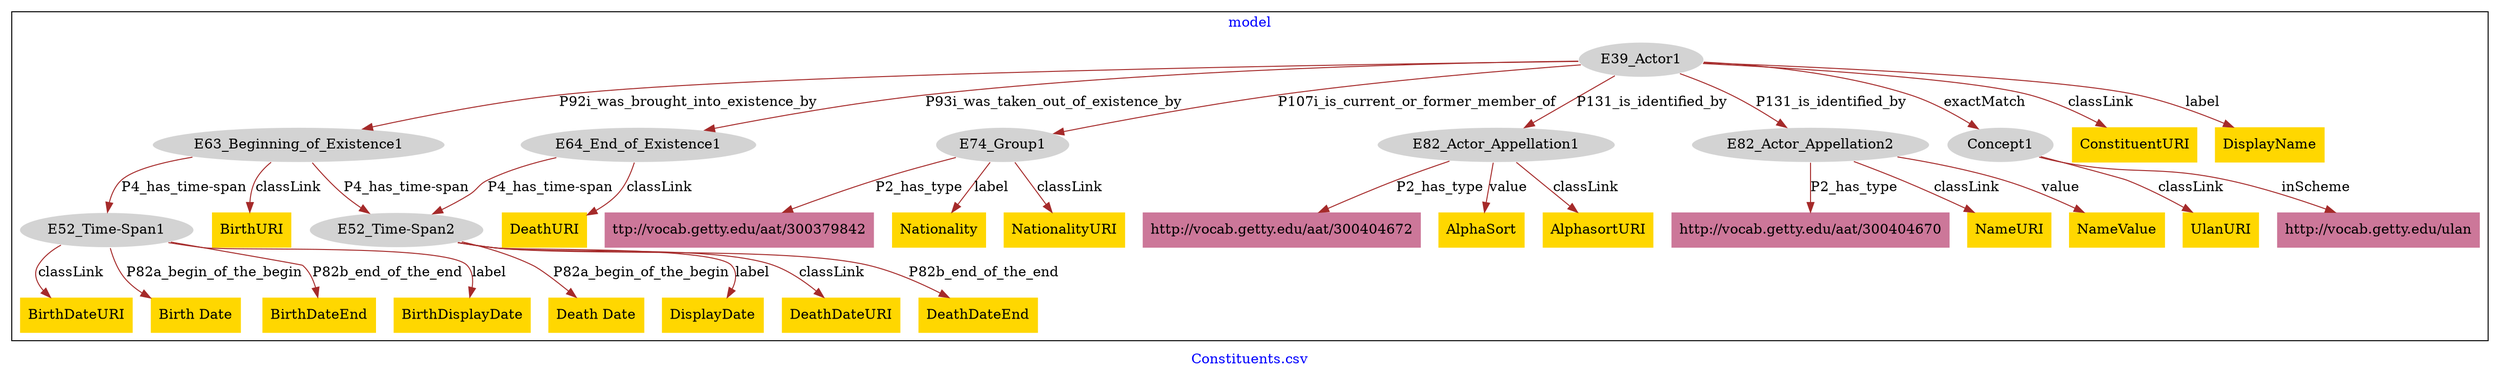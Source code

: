 digraph n0 {
fontcolor="blue"
remincross="true"
label="Constituents.csv"
subgraph cluster {
label="model"
n2[style="filled",color="white",fillcolor="lightgray",label="E39_Actor1"];
n3[style="filled",color="white",fillcolor="lightgray",label="E63_Beginning_of_Existence1"];
n4[style="filled",color="white",fillcolor="lightgray",label="E64_End_of_Existence1"];
n5[style="filled",color="white",fillcolor="lightgray",label="E74_Group1"];
n6[style="filled",color="white",fillcolor="lightgray",label="E82_Actor_Appellation1"];
n7[style="filled",color="white",fillcolor="lightgray",label="E82_Actor_Appellation2"];
n8[style="filled",color="white",fillcolor="lightgray",label="Concept1"];
n9[style="filled",color="white",fillcolor="lightgray",label="E52_Time-Span1"];
n10[style="filled",color="white",fillcolor="lightgray",label="E52_Time-Span2"];
n11[shape="plaintext",style="filled",fillcolor="gold",label="ConstituentURI"];
n12[shape="plaintext",style="filled",fillcolor="gold",label="NameURI"];
n13[shape="plaintext",style="filled",fillcolor="gold",label="DeathURI"];
n14[shape="plaintext",style="filled",fillcolor="gold",label="BirthDateURI"];
n15[shape="plaintext",style="filled",fillcolor="gold",label="Birth Date"];
n16[shape="plaintext",style="filled",fillcolor="gold",label="Nationality"];
n17[shape="plaintext",style="filled",fillcolor="gold",label="Death Date"];
n18[shape="plaintext",style="filled",fillcolor="gold",label="DisplayDate"];
n19[shape="plaintext",style="filled",fillcolor="gold",label="UlanURI"];
n20[shape="plaintext",style="filled",fillcolor="gold",label="NameValue"];
n21[shape="plaintext",style="filled",fillcolor="gold",label="AlphaSort"];
n22[shape="plaintext",style="filled",fillcolor="gold",label="DisplayName"];
n23[shape="plaintext",style="filled",fillcolor="gold",label="DeathDateURI"];
n24[shape="plaintext",style="filled",fillcolor="gold",label="DeathDateEnd"];
n25[shape="plaintext",style="filled",fillcolor="gold",label="BirthDateEnd"];
n26[shape="plaintext",style="filled",fillcolor="gold",label="NationalityURI"];
n27[shape="plaintext",style="filled",fillcolor="gold",label="AlphasortURI"];
n28[shape="plaintext",style="filled",fillcolor="gold",label="BirthURI"];
n29[shape="plaintext",style="filled",fillcolor="gold",label="BirthDisplayDate"];
n30[shape="plaintext",style="filled",fillcolor="#CC7799",label="http://vocab.getty.edu/aat/300404672"];
n31[shape="plaintext",style="filled",fillcolor="#CC7799",label="ttp://vocab.getty.edu/aat/300379842"];
n32[shape="plaintext",style="filled",fillcolor="#CC7799",label="http://vocab.getty.edu/aat/300404670"];
n33[shape="plaintext",style="filled",fillcolor="#CC7799",label="http://vocab.getty.edu/ulan"];
}
n2 -> n3[color="brown",fontcolor="black",label="P92i_was_brought_into_existence_by"]
n2 -> n4[color="brown",fontcolor="black",label="P93i_was_taken_out_of_existence_by"]
n2 -> n5[color="brown",fontcolor="black",label="P107i_is_current_or_former_member_of"]
n2 -> n6[color="brown",fontcolor="black",label="P131_is_identified_by"]
n2 -> n7[color="brown",fontcolor="black",label="P131_is_identified_by"]
n2 -> n8[color="brown",fontcolor="black",label="exactMatch"]
n3 -> n9[color="brown",fontcolor="black",label="P4_has_time-span"]
n3 -> n10[color="brown",fontcolor="black",label="P4_has_time-span"]
n2 -> n11[color="brown",fontcolor="black",label="classLink"]
n7 -> n12[color="brown",fontcolor="black",label="classLink"]
n4 -> n13[color="brown",fontcolor="black",label="classLink"]
n9 -> n14[color="brown",fontcolor="black",label="classLink"]
n9 -> n15[color="brown",fontcolor="black",label="P82a_begin_of_the_begin"]
n5 -> n16[color="brown",fontcolor="black",label="label"]
n10 -> n17[color="brown",fontcolor="black",label="P82a_begin_of_the_begin"]
n10 -> n18[color="brown",fontcolor="black",label="label"]
n8 -> n19[color="brown",fontcolor="black",label="classLink"]
n7 -> n20[color="brown",fontcolor="black",label="value"]
n6 -> n21[color="brown",fontcolor="black",label="value"]
n2 -> n22[color="brown",fontcolor="black",label="label"]
n10 -> n23[color="brown",fontcolor="black",label="classLink"]
n10 -> n24[color="brown",fontcolor="black",label="P82b_end_of_the_end"]
n9 -> n25[color="brown",fontcolor="black",label="P82b_end_of_the_end"]
n5 -> n26[color="brown",fontcolor="black",label="classLink"]
n6 -> n27[color="brown",fontcolor="black",label="classLink"]
n3 -> n28[color="brown",fontcolor="black",label="classLink"]
n9 -> n29[color="brown",fontcolor="black",label="label"]
n6 -> n30[color="brown",fontcolor="black",label="P2_has_type"]
n5 -> n31[color="brown",fontcolor="black",label="P2_has_type"]
n7 -> n32[color="brown",fontcolor="black",label="P2_has_type"]
n8 -> n33[color="brown",fontcolor="black",label="inScheme"]
n4 -> n10[color="brown",fontcolor="black",label="P4_has_time-span"]
}
